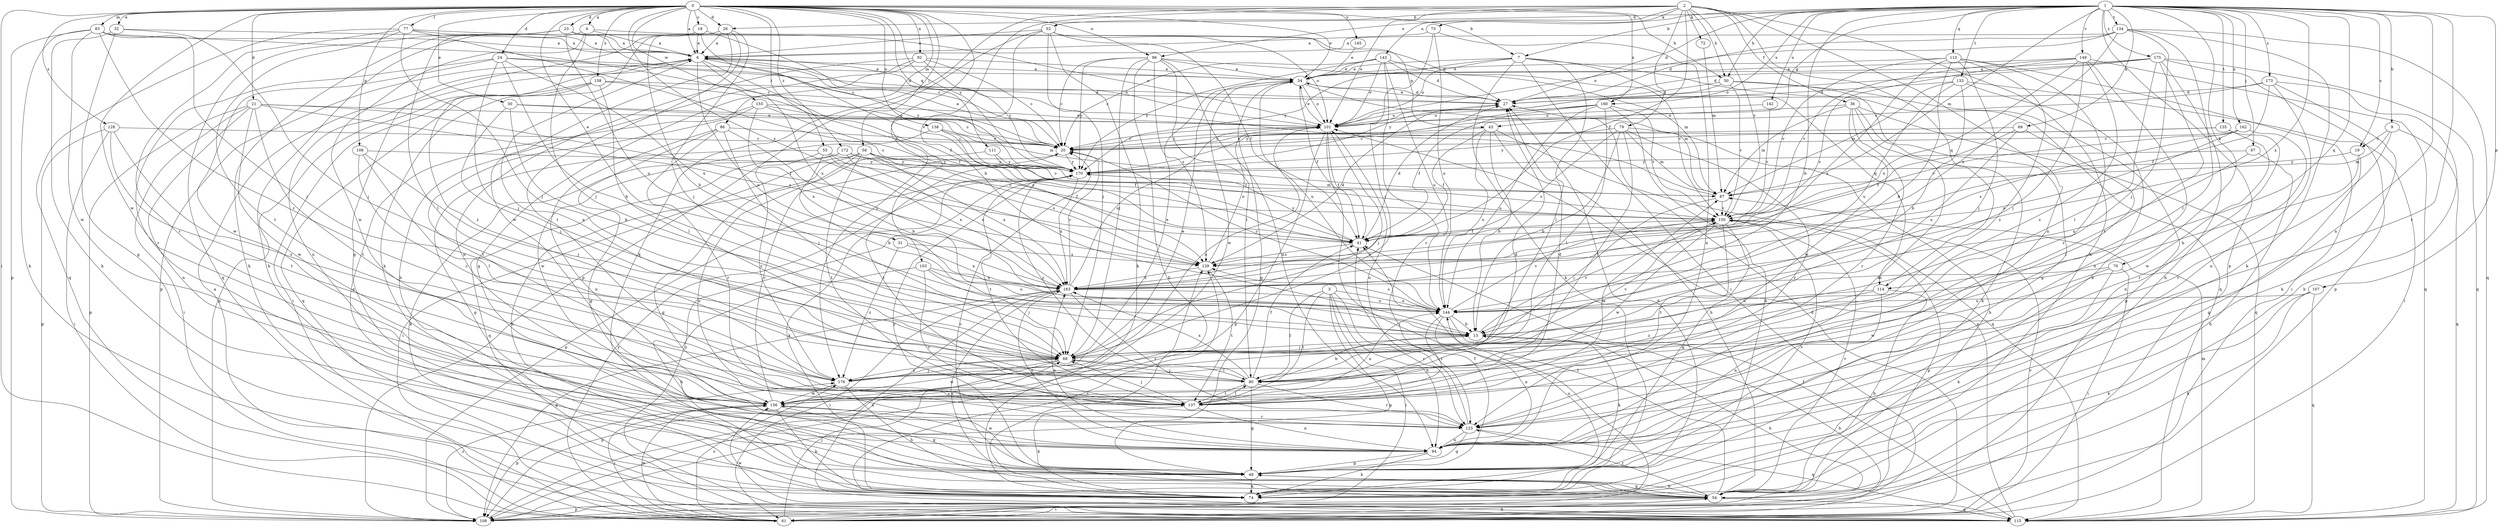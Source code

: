 strict digraph  {
0;
1;
2;
3;
4;
6;
7;
9;
13;
18;
19;
20;
21;
23;
24;
26;
27;
30;
31;
32;
34;
36;
41;
43;
48;
50;
52;
54;
55;
58;
61;
67;
68;
69;
70;
72;
73;
74;
77;
79;
80;
83;
86;
87;
92;
94;
96;
101;
103;
106;
107;
108;
111;
113;
114;
115;
123;
128;
129;
133;
134;
135;
137;
138;
142;
143;
144;
145;
149;
150;
155;
156;
158;
160;
162;
163;
170;
172;
173;
175;
176;
0 -> 4  [label=a];
0 -> 6  [label=a];
0 -> 7  [label=b];
0 -> 18  [label=c];
0 -> 21  [label=d];
0 -> 23  [label=d];
0 -> 24  [label=d];
0 -> 26  [label=d];
0 -> 30  [label=e];
0 -> 31  [label=e];
0 -> 32  [label=e];
0 -> 34  [label=e];
0 -> 50  [label=h];
0 -> 55  [label=i];
0 -> 58  [label=i];
0 -> 61  [label=i];
0 -> 77  [label=l];
0 -> 83  [label=m];
0 -> 86  [label=m];
0 -> 92  [label=n];
0 -> 96  [label=o];
0 -> 103  [label=p];
0 -> 106  [label=p];
0 -> 111  [label=q];
0 -> 128  [label=s];
0 -> 129  [label=s];
0 -> 138  [label=u];
0 -> 145  [label=v];
0 -> 155  [label=w];
0 -> 156  [label=w];
0 -> 158  [label=x];
0 -> 160  [label=x];
0 -> 170  [label=y];
0 -> 172  [label=z];
1 -> 7  [label=b];
1 -> 9  [label=b];
1 -> 13  [label=b];
1 -> 19  [label=c];
1 -> 26  [label=d];
1 -> 27  [label=d];
1 -> 43  [label=g];
1 -> 50  [label=h];
1 -> 67  [label=j];
1 -> 69  [label=k];
1 -> 70  [label=k];
1 -> 87  [label=m];
1 -> 94  [label=n];
1 -> 96  [label=o];
1 -> 107  [label=p];
1 -> 108  [label=p];
1 -> 113  [label=q];
1 -> 114  [label=q];
1 -> 123  [label=r];
1 -> 133  [label=t];
1 -> 134  [label=t];
1 -> 135  [label=t];
1 -> 142  [label=u];
1 -> 149  [label=v];
1 -> 160  [label=x];
1 -> 162  [label=x];
1 -> 163  [label=x];
1 -> 173  [label=z];
1 -> 175  [label=z];
2 -> 13  [label=b];
2 -> 36  [label=f];
2 -> 41  [label=f];
2 -> 50  [label=h];
2 -> 52  [label=h];
2 -> 54  [label=h];
2 -> 72  [label=k];
2 -> 73  [label=k];
2 -> 74  [label=k];
2 -> 79  [label=l];
2 -> 94  [label=n];
2 -> 101  [label=o];
2 -> 114  [label=q];
2 -> 143  [label=u];
2 -> 150  [label=v];
3 -> 61  [label=i];
3 -> 80  [label=l];
3 -> 94  [label=n];
3 -> 108  [label=p];
3 -> 123  [label=r];
3 -> 137  [label=t];
3 -> 144  [label=u];
4 -> 6  [label=a];
4 -> 43  [label=g];
4 -> 54  [label=h];
4 -> 68  [label=j];
4 -> 156  [label=w];
6 -> 34  [label=e];
6 -> 41  [label=f];
6 -> 94  [label=n];
6 -> 101  [label=o];
6 -> 108  [label=p];
6 -> 144  [label=u];
6 -> 163  [label=x];
6 -> 170  [label=y];
6 -> 176  [label=z];
7 -> 34  [label=e];
7 -> 61  [label=i];
7 -> 74  [label=k];
7 -> 80  [label=l];
7 -> 101  [label=o];
7 -> 114  [label=q];
7 -> 115  [label=q];
7 -> 170  [label=y];
9 -> 19  [label=c];
9 -> 87  [label=m];
9 -> 115  [label=q];
9 -> 123  [label=r];
13 -> 68  [label=j];
13 -> 150  [label=v];
18 -> 6  [label=a];
18 -> 13  [label=b];
18 -> 20  [label=c];
18 -> 48  [label=g];
18 -> 150  [label=v];
19 -> 13  [label=b];
19 -> 48  [label=g];
19 -> 170  [label=y];
20 -> 6  [label=a];
20 -> 137  [label=t];
20 -> 170  [label=y];
21 -> 41  [label=f];
21 -> 61  [label=i];
21 -> 94  [label=n];
21 -> 101  [label=o];
21 -> 108  [label=p];
21 -> 129  [label=s];
21 -> 137  [label=t];
21 -> 156  [label=w];
23 -> 6  [label=a];
23 -> 20  [label=c];
23 -> 27  [label=d];
23 -> 74  [label=k];
23 -> 80  [label=l];
23 -> 115  [label=q];
23 -> 144  [label=u];
24 -> 13  [label=b];
24 -> 27  [label=d];
24 -> 34  [label=e];
24 -> 68  [label=j];
24 -> 123  [label=r];
24 -> 156  [label=w];
24 -> 163  [label=x];
26 -> 6  [label=a];
26 -> 68  [label=j];
26 -> 74  [label=k];
26 -> 137  [label=t];
26 -> 156  [label=w];
27 -> 34  [label=e];
27 -> 101  [label=o];
30 -> 13  [label=b];
30 -> 68  [label=j];
30 -> 87  [label=m];
30 -> 101  [label=o];
31 -> 129  [label=s];
31 -> 163  [label=x];
31 -> 176  [label=z];
32 -> 6  [label=a];
32 -> 48  [label=g];
32 -> 68  [label=j];
32 -> 74  [label=k];
34 -> 27  [label=d];
34 -> 41  [label=f];
34 -> 48  [label=g];
34 -> 87  [label=m];
34 -> 101  [label=o];
34 -> 144  [label=u];
34 -> 156  [label=w];
36 -> 74  [label=k];
36 -> 87  [label=m];
36 -> 94  [label=n];
36 -> 101  [label=o];
36 -> 115  [label=q];
36 -> 123  [label=r];
36 -> 156  [label=w];
41 -> 27  [label=d];
41 -> 129  [label=s];
41 -> 170  [label=y];
43 -> 13  [label=b];
43 -> 20  [label=c];
43 -> 41  [label=f];
43 -> 54  [label=h];
43 -> 115  [label=q];
43 -> 144  [label=u];
48 -> 41  [label=f];
48 -> 54  [label=h];
48 -> 74  [label=k];
48 -> 144  [label=u];
48 -> 150  [label=v];
48 -> 170  [label=y];
50 -> 27  [label=d];
50 -> 48  [label=g];
50 -> 108  [label=p];
50 -> 150  [label=v];
50 -> 170  [label=y];
52 -> 6  [label=a];
52 -> 41  [label=f];
52 -> 68  [label=j];
52 -> 74  [label=k];
52 -> 101  [label=o];
52 -> 108  [label=p];
52 -> 176  [label=z];
54 -> 20  [label=c];
54 -> 41  [label=f];
54 -> 48  [label=g];
54 -> 61  [label=i];
54 -> 108  [label=p];
54 -> 115  [label=q];
54 -> 123  [label=r];
54 -> 150  [label=v];
54 -> 163  [label=x];
55 -> 13  [label=b];
55 -> 48  [label=g];
55 -> 150  [label=v];
55 -> 163  [label=x];
55 -> 170  [label=y];
55 -> 176  [label=z];
58 -> 41  [label=f];
58 -> 48  [label=g];
58 -> 61  [label=i];
58 -> 94  [label=n];
58 -> 137  [label=t];
58 -> 163  [label=x];
58 -> 170  [label=y];
61 -> 6  [label=a];
61 -> 13  [label=b];
61 -> 27  [label=d];
61 -> 54  [label=h];
61 -> 68  [label=j];
61 -> 150  [label=v];
61 -> 156  [label=w];
61 -> 170  [label=y];
61 -> 176  [label=z];
67 -> 54  [label=h];
67 -> 144  [label=u];
67 -> 170  [label=y];
68 -> 34  [label=e];
68 -> 80  [label=l];
68 -> 108  [label=p];
68 -> 150  [label=v];
68 -> 156  [label=w];
68 -> 176  [label=z];
69 -> 20  [label=c];
69 -> 41  [label=f];
69 -> 80  [label=l];
69 -> 144  [label=u];
70 -> 61  [label=i];
70 -> 74  [label=k];
70 -> 156  [label=w];
70 -> 163  [label=x];
72 -> 87  [label=m];
73 -> 6  [label=a];
73 -> 68  [label=j];
73 -> 94  [label=n];
73 -> 144  [label=u];
74 -> 27  [label=d];
77 -> 6  [label=a];
77 -> 68  [label=j];
77 -> 101  [label=o];
77 -> 115  [label=q];
77 -> 123  [label=r];
77 -> 129  [label=s];
77 -> 137  [label=t];
79 -> 13  [label=b];
79 -> 20  [label=c];
79 -> 54  [label=h];
79 -> 80  [label=l];
79 -> 87  [label=m];
79 -> 123  [label=r];
79 -> 129  [label=s];
80 -> 6  [label=a];
80 -> 13  [label=b];
80 -> 41  [label=f];
80 -> 48  [label=g];
80 -> 68  [label=j];
80 -> 123  [label=r];
80 -> 137  [label=t];
80 -> 163  [label=x];
80 -> 170  [label=y];
83 -> 6  [label=a];
83 -> 20  [label=c];
83 -> 68  [label=j];
83 -> 74  [label=k];
83 -> 108  [label=p];
83 -> 156  [label=w];
83 -> 176  [label=z];
86 -> 13  [label=b];
86 -> 20  [label=c];
86 -> 48  [label=g];
86 -> 68  [label=j];
86 -> 94  [label=n];
86 -> 123  [label=r];
87 -> 6  [label=a];
87 -> 68  [label=j];
87 -> 150  [label=v];
92 -> 20  [label=c];
92 -> 34  [label=e];
92 -> 48  [label=g];
92 -> 54  [label=h];
92 -> 94  [label=n];
92 -> 170  [label=y];
94 -> 48  [label=g];
94 -> 74  [label=k];
94 -> 156  [label=w];
94 -> 163  [label=x];
96 -> 20  [label=c];
96 -> 34  [label=e];
96 -> 68  [label=j];
96 -> 74  [label=k];
96 -> 80  [label=l];
96 -> 87  [label=m];
96 -> 94  [label=n];
96 -> 129  [label=s];
96 -> 170  [label=y];
101 -> 20  [label=c];
101 -> 34  [label=e];
101 -> 41  [label=f];
101 -> 61  [label=i];
101 -> 68  [label=j];
101 -> 108  [label=p];
103 -> 54  [label=h];
103 -> 68  [label=j];
103 -> 123  [label=r];
103 -> 144  [label=u];
103 -> 163  [label=x];
106 -> 68  [label=j];
106 -> 80  [label=l];
106 -> 170  [label=y];
106 -> 176  [label=z];
107 -> 54  [label=h];
107 -> 74  [label=k];
107 -> 115  [label=q];
107 -> 144  [label=u];
108 -> 13  [label=b];
108 -> 129  [label=s];
108 -> 176  [label=z];
111 -> 54  [label=h];
111 -> 150  [label=v];
111 -> 170  [label=y];
113 -> 13  [label=b];
113 -> 34  [label=e];
113 -> 61  [label=i];
113 -> 68  [label=j];
113 -> 123  [label=r];
113 -> 150  [label=v];
113 -> 163  [label=x];
113 -> 176  [label=z];
114 -> 54  [label=h];
114 -> 94  [label=n];
114 -> 144  [label=u];
114 -> 176  [label=z];
115 -> 41  [label=f];
115 -> 87  [label=m];
115 -> 101  [label=o];
115 -> 129  [label=s];
115 -> 156  [label=w];
115 -> 163  [label=x];
115 -> 170  [label=y];
123 -> 48  [label=g];
123 -> 94  [label=n];
123 -> 101  [label=o];
123 -> 115  [label=q];
128 -> 20  [label=c];
128 -> 61  [label=i];
128 -> 108  [label=p];
128 -> 137  [label=t];
128 -> 176  [label=z];
129 -> 27  [label=d];
129 -> 101  [label=o];
129 -> 137  [label=t];
129 -> 163  [label=x];
133 -> 13  [label=b];
133 -> 27  [label=d];
133 -> 61  [label=i];
133 -> 87  [label=m];
133 -> 94  [label=n];
133 -> 144  [label=u];
134 -> 6  [label=a];
134 -> 27  [label=d];
134 -> 68  [label=j];
134 -> 74  [label=k];
134 -> 80  [label=l];
134 -> 101  [label=o];
134 -> 115  [label=q];
134 -> 163  [label=x];
135 -> 20  [label=c];
135 -> 94  [label=n];
135 -> 156  [label=w];
135 -> 170  [label=y];
137 -> 27  [label=d];
137 -> 68  [label=j];
137 -> 74  [label=k];
137 -> 80  [label=l];
137 -> 87  [label=m];
137 -> 94  [label=n];
137 -> 144  [label=u];
138 -> 20  [label=c];
138 -> 41  [label=f];
138 -> 150  [label=v];
138 -> 156  [label=w];
142 -> 101  [label=o];
142 -> 150  [label=v];
143 -> 20  [label=c];
143 -> 27  [label=d];
143 -> 34  [label=e];
143 -> 101  [label=o];
143 -> 123  [label=r];
143 -> 144  [label=u];
143 -> 150  [label=v];
143 -> 170  [label=y];
144 -> 13  [label=b];
144 -> 20  [label=c];
144 -> 74  [label=k];
144 -> 94  [label=n];
144 -> 129  [label=s];
144 -> 137  [label=t];
144 -> 150  [label=v];
145 -> 34  [label=e];
149 -> 34  [label=e];
149 -> 68  [label=j];
149 -> 74  [label=k];
149 -> 115  [label=q];
149 -> 129  [label=s];
149 -> 150  [label=v];
149 -> 163  [label=x];
149 -> 176  [label=z];
150 -> 41  [label=f];
150 -> 48  [label=g];
150 -> 108  [label=p];
150 -> 137  [label=t];
150 -> 156  [label=w];
155 -> 20  [label=c];
155 -> 48  [label=g];
155 -> 101  [label=o];
155 -> 129  [label=s];
155 -> 137  [label=t];
155 -> 163  [label=x];
156 -> 20  [label=c];
156 -> 27  [label=d];
156 -> 48  [label=g];
156 -> 61  [label=i];
156 -> 74  [label=k];
156 -> 108  [label=p];
156 -> 123  [label=r];
158 -> 27  [label=d];
158 -> 41  [label=f];
158 -> 61  [label=i];
158 -> 80  [label=l];
158 -> 108  [label=p];
158 -> 115  [label=q];
160 -> 41  [label=f];
160 -> 74  [label=k];
160 -> 80  [label=l];
160 -> 101  [label=o];
160 -> 144  [label=u];
160 -> 150  [label=v];
160 -> 170  [label=y];
162 -> 20  [label=c];
162 -> 123  [label=r];
162 -> 129  [label=s];
162 -> 150  [label=v];
162 -> 163  [label=x];
163 -> 20  [label=c];
163 -> 61  [label=i];
163 -> 94  [label=n];
163 -> 101  [label=o];
163 -> 108  [label=p];
163 -> 123  [label=r];
163 -> 144  [label=u];
163 -> 150  [label=v];
170 -> 74  [label=k];
170 -> 87  [label=m];
170 -> 108  [label=p];
170 -> 137  [label=t];
170 -> 163  [label=x];
172 -> 74  [label=k];
172 -> 115  [label=q];
172 -> 129  [label=s];
172 -> 163  [label=x];
172 -> 170  [label=y];
173 -> 20  [label=c];
173 -> 27  [label=d];
173 -> 41  [label=f];
173 -> 54  [label=h];
173 -> 74  [label=k];
173 -> 94  [label=n];
175 -> 27  [label=d];
175 -> 34  [label=e];
175 -> 54  [label=h];
175 -> 80  [label=l];
175 -> 101  [label=o];
175 -> 108  [label=p];
175 -> 115  [label=q];
175 -> 137  [label=t];
176 -> 34  [label=e];
176 -> 54  [label=h];
176 -> 68  [label=j];
176 -> 101  [label=o];
176 -> 156  [label=w];
}
